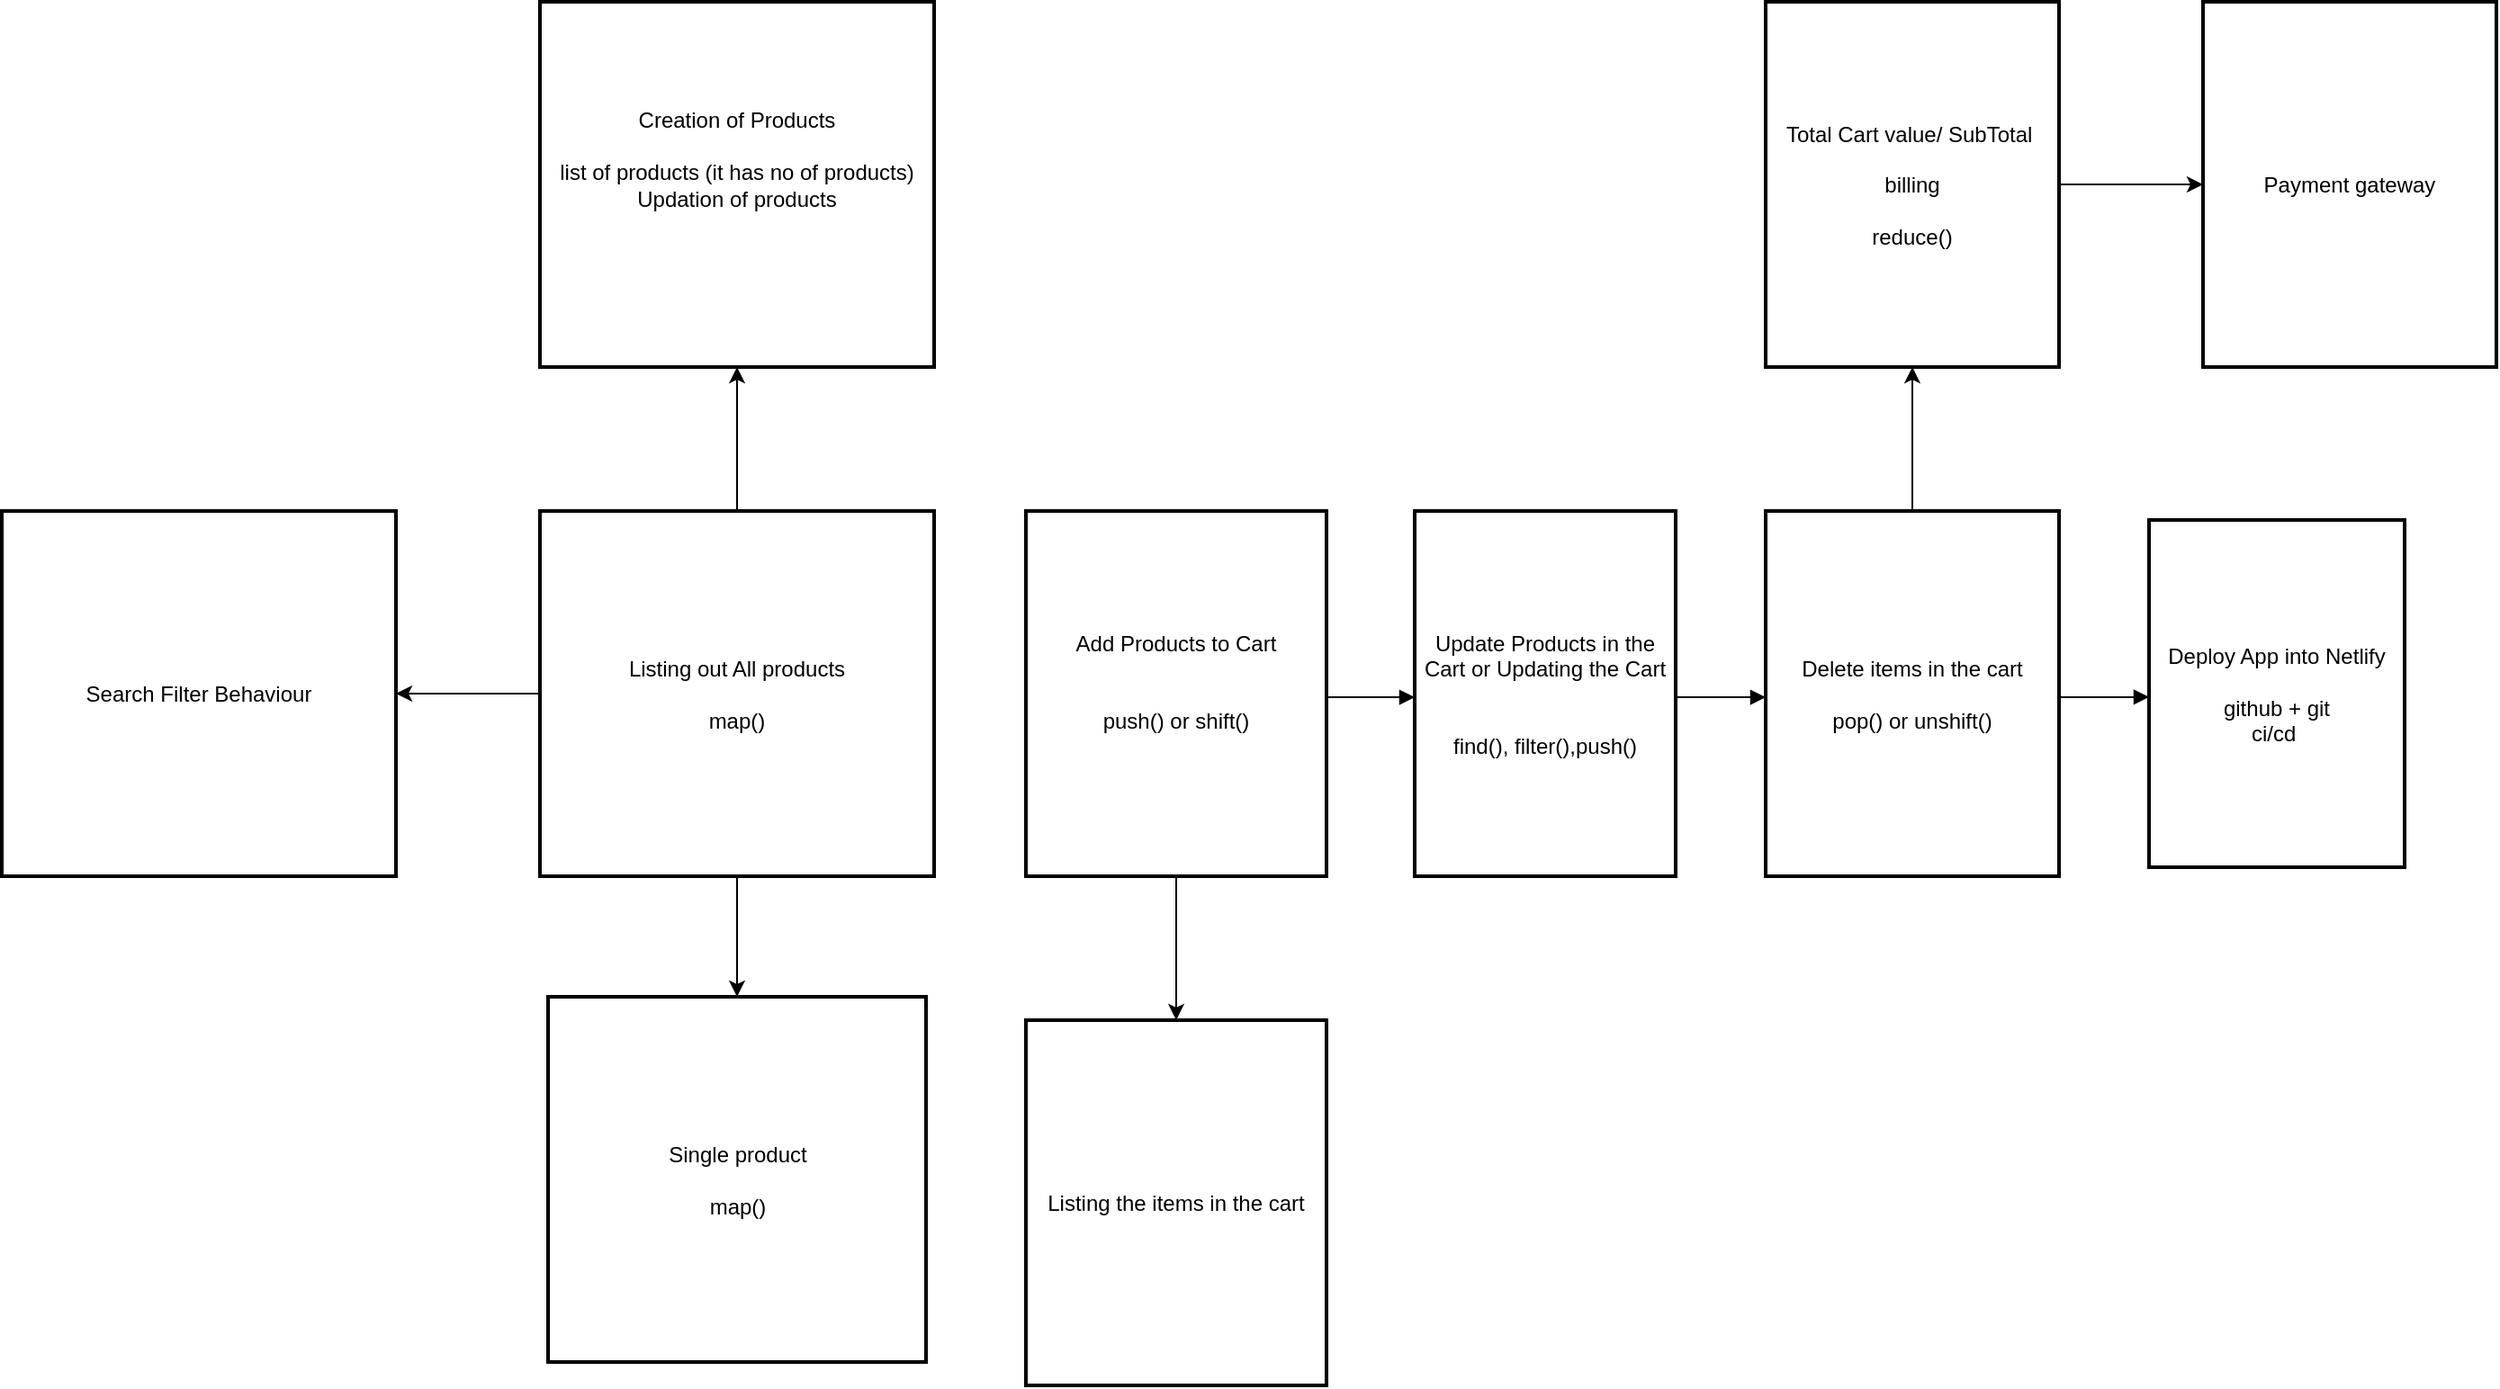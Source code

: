 <mxfile version="24.7.7">
  <diagram name="Page-1" id="Ku6745UNkFB-TnkCbQqL">
    <mxGraphModel dx="2017" dy="1719" grid="1" gridSize="10" guides="1" tooltips="1" connect="1" arrows="1" fold="1" page="1" pageScale="1" pageWidth="850" pageHeight="1100" math="0" shadow="0">
      <root>
        <mxCell id="0" />
        <mxCell id="1" parent="0" />
        <mxCell id="tr7LFi16W53LxMLTbicw-19" value="" style="edgeStyle=orthogonalEdgeStyle;rounded=0;orthogonalLoop=1;jettySize=auto;html=1;" parent="1" source="2" target="tr7LFi16W53LxMLTbicw-18" edge="1">
          <mxGeometry relative="1" as="geometry" />
        </mxCell>
        <mxCell id="A6AOqN8jmh0lsGBE-ifx-15" value="" style="edgeStyle=orthogonalEdgeStyle;rounded=0;orthogonalLoop=1;jettySize=auto;html=1;" parent="1" source="2" target="A6AOqN8jmh0lsGBE-ifx-14" edge="1">
          <mxGeometry relative="1" as="geometry" />
        </mxCell>
        <mxCell id="VJQgaaneuWBpmhh7TJtH-15" value="" style="edgeStyle=orthogonalEdgeStyle;rounded=0;orthogonalLoop=1;jettySize=auto;html=1;" edge="1" parent="1" source="2" target="VJQgaaneuWBpmhh7TJtH-14">
          <mxGeometry relative="1" as="geometry" />
        </mxCell>
        <mxCell id="2" value="Listing out All products&#xa;&#xa;map()" style="whiteSpace=wrap;strokeWidth=2;" parent="1" vertex="1">
          <mxGeometry y="-170" width="219" height="203" as="geometry" />
        </mxCell>
        <mxCell id="tr7LFi16W53LxMLTbicw-25" value="" style="edgeStyle=orthogonalEdgeStyle;rounded=0;orthogonalLoop=1;jettySize=auto;html=1;" parent="1" source="3" target="tr7LFi16W53LxMLTbicw-24" edge="1">
          <mxGeometry relative="1" as="geometry" />
        </mxCell>
        <mxCell id="3" value="Add Products to Cart&#xa;&#xa;&#xa;push() or shift()&#xa;" style="whiteSpace=wrap;strokeWidth=2;" parent="1" vertex="1">
          <mxGeometry x="270" y="-170" width="167" height="203" as="geometry" />
        </mxCell>
        <mxCell id="4" value="Update Products in the Cart or Updating the Cart&#xa;&#xa;&#xa;find(), filter(),push()" style="whiteSpace=wrap;strokeWidth=2;" parent="1" vertex="1">
          <mxGeometry x="486" y="-170" width="145" height="203" as="geometry" />
        </mxCell>
        <mxCell id="tr7LFi16W53LxMLTbicw-21" value="" style="edgeStyle=orthogonalEdgeStyle;rounded=0;orthogonalLoop=1;jettySize=auto;html=1;" parent="1" source="5" target="tr7LFi16W53LxMLTbicw-20" edge="1">
          <mxGeometry relative="1" as="geometry" />
        </mxCell>
        <mxCell id="5" value="Delete items in the cart&#xa;&#xa;pop() or unshift()" style="whiteSpace=wrap;strokeWidth=2;" parent="1" vertex="1">
          <mxGeometry x="681" y="-170" width="163" height="203" as="geometry" />
        </mxCell>
        <mxCell id="6" value="Deploy App into Netlify&#xa;&#xa;github + git&#xa;ci/cd " style="whiteSpace=wrap;strokeWidth=2;" parent="1" vertex="1">
          <mxGeometry x="894" y="-165" width="142" height="193" as="geometry" />
        </mxCell>
        <mxCell id="12" value="" style="curved=1;startArrow=none;endArrow=block;exitX=1;exitY=0.51;entryX=0;entryY=0.51;" parent="1" source="3" target="4" edge="1">
          <mxGeometry relative="1" as="geometry">
            <Array as="points" />
          </mxGeometry>
        </mxCell>
        <mxCell id="13" value="" style="curved=1;startArrow=none;endArrow=block;exitX=1;exitY=0.51;entryX=0;entryY=0.51;" parent="1" source="4" target="5" edge="1">
          <mxGeometry relative="1" as="geometry">
            <Array as="points" />
          </mxGeometry>
        </mxCell>
        <mxCell id="14" value="" style="curved=1;startArrow=none;endArrow=block;exitX=1;exitY=0.51;entryX=0;entryY=0.51;" parent="1" source="5" target="6" edge="1">
          <mxGeometry relative="1" as="geometry">
            <Array as="points" />
          </mxGeometry>
        </mxCell>
        <mxCell id="tr7LFi16W53LxMLTbicw-18" value="Creation of Products&#xa;&#xa;list of products (it has no of products)&#xa;Updation of products&#xa;&#xa;" style="whiteSpace=wrap;strokeWidth=2;" parent="1" vertex="1">
          <mxGeometry y="-453" width="219" height="203" as="geometry" />
        </mxCell>
        <mxCell id="tr7LFi16W53LxMLTbicw-23" value="" style="edgeStyle=orthogonalEdgeStyle;rounded=0;orthogonalLoop=1;jettySize=auto;html=1;" parent="1" source="tr7LFi16W53LxMLTbicw-20" target="tr7LFi16W53LxMLTbicw-22" edge="1">
          <mxGeometry relative="1" as="geometry" />
        </mxCell>
        <mxCell id="tr7LFi16W53LxMLTbicw-20" value="Total Cart value/ SubTotal &#xa;&#xa;billing&#xa;&#xa;reduce()" style="whiteSpace=wrap;strokeWidth=2;" parent="1" vertex="1">
          <mxGeometry x="681" y="-453" width="163" height="203" as="geometry" />
        </mxCell>
        <mxCell id="tr7LFi16W53LxMLTbicw-22" value="Payment gateway" style="whiteSpace=wrap;strokeWidth=2;" parent="1" vertex="1">
          <mxGeometry x="924" y="-453" width="163" height="203" as="geometry" />
        </mxCell>
        <mxCell id="tr7LFi16W53LxMLTbicw-24" value="Listing the items in the cart" style="whiteSpace=wrap;strokeWidth=2;" parent="1" vertex="1">
          <mxGeometry x="270" y="113" width="167" height="203" as="geometry" />
        </mxCell>
        <mxCell id="A6AOqN8jmh0lsGBE-ifx-14" value="Single product&#xa;&#xa;map()" style="whiteSpace=wrap;strokeWidth=2;" parent="1" vertex="1">
          <mxGeometry x="4.5" y="100" width="210" height="203" as="geometry" />
        </mxCell>
        <mxCell id="VJQgaaneuWBpmhh7TJtH-14" value="Search Filter Behaviour" style="whiteSpace=wrap;strokeWidth=2;" vertex="1" parent="1">
          <mxGeometry x="-299" y="-170" width="219" height="203" as="geometry" />
        </mxCell>
      </root>
    </mxGraphModel>
  </diagram>
</mxfile>
